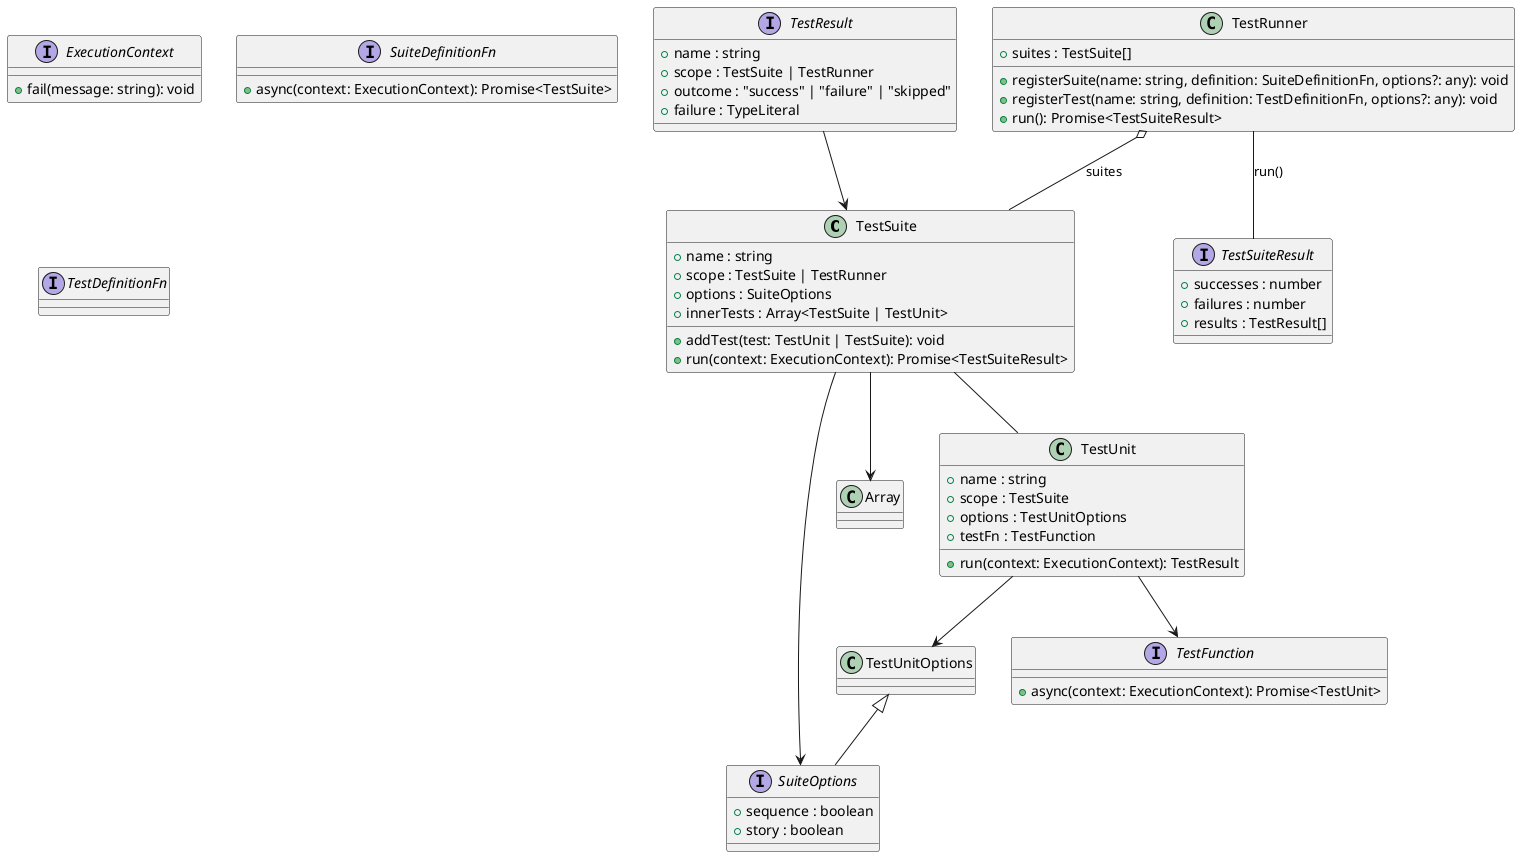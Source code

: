 @startuml

TestSuite --> SuiteOptions
TestSuite --> Array
TestSuite -- TestUnit
TestResult --> TestSuite
TestUnit --> TestUnitOptions
TestUnit --> TestFunction
TestUnitOptions <|-- SuiteOptions

interface ExecutionContext {
    +fail(message: string): void
}

TestRunner o-- TestSuite : suites
TestRunner -- TestSuiteResult : run()

'SuiteDefinitionFn
'TestDefinitionFn

class TestRunner {
    +suites : TestSuite[]
    +registerSuite(name: string, definition: SuiteDefinitionFn, options?: any): void
    +registerTest(name: string, definition: TestDefinitionFn, options?: any): void
    +run(): Promise<TestSuiteResult>
}

interface SuiteOptions {
    +sequence : boolean
    +story : boolean
}

class TestUnitOptions {

}

interface TestSuiteResult {
    +successes : number
    +failures : number
    +results : TestResult[]
}

interface SuiteDefinitionFn {
    +async(context: ExecutionContext): Promise<TestSuite>
}

class TestSuite {
    +name : string
    +scope : TestSuite | TestRunner
    +options : SuiteOptions
    +innerTests : Array<TestSuite | TestUnit>
    +addTest(test: TestUnit | TestSuite): void
    +run(context: ExecutionContext): Promise<TestSuiteResult>
}

interface TestFunction {
    +async(context: ExecutionContext): Promise<TestUnit>
}

interface TestResult {
    +name : string
    +scope : TestSuite | TestRunner
    +outcome : "success" | "failure" | "skipped"
    +failure : TypeLiteral
}

interface TestDefinitionFn {}

class TestUnit {
    +name : string
    +scope : TestSuite
    +options : TestUnitOptions
    +testFn : TestFunction
    +run(context: ExecutionContext): TestResult
}
@enduml
